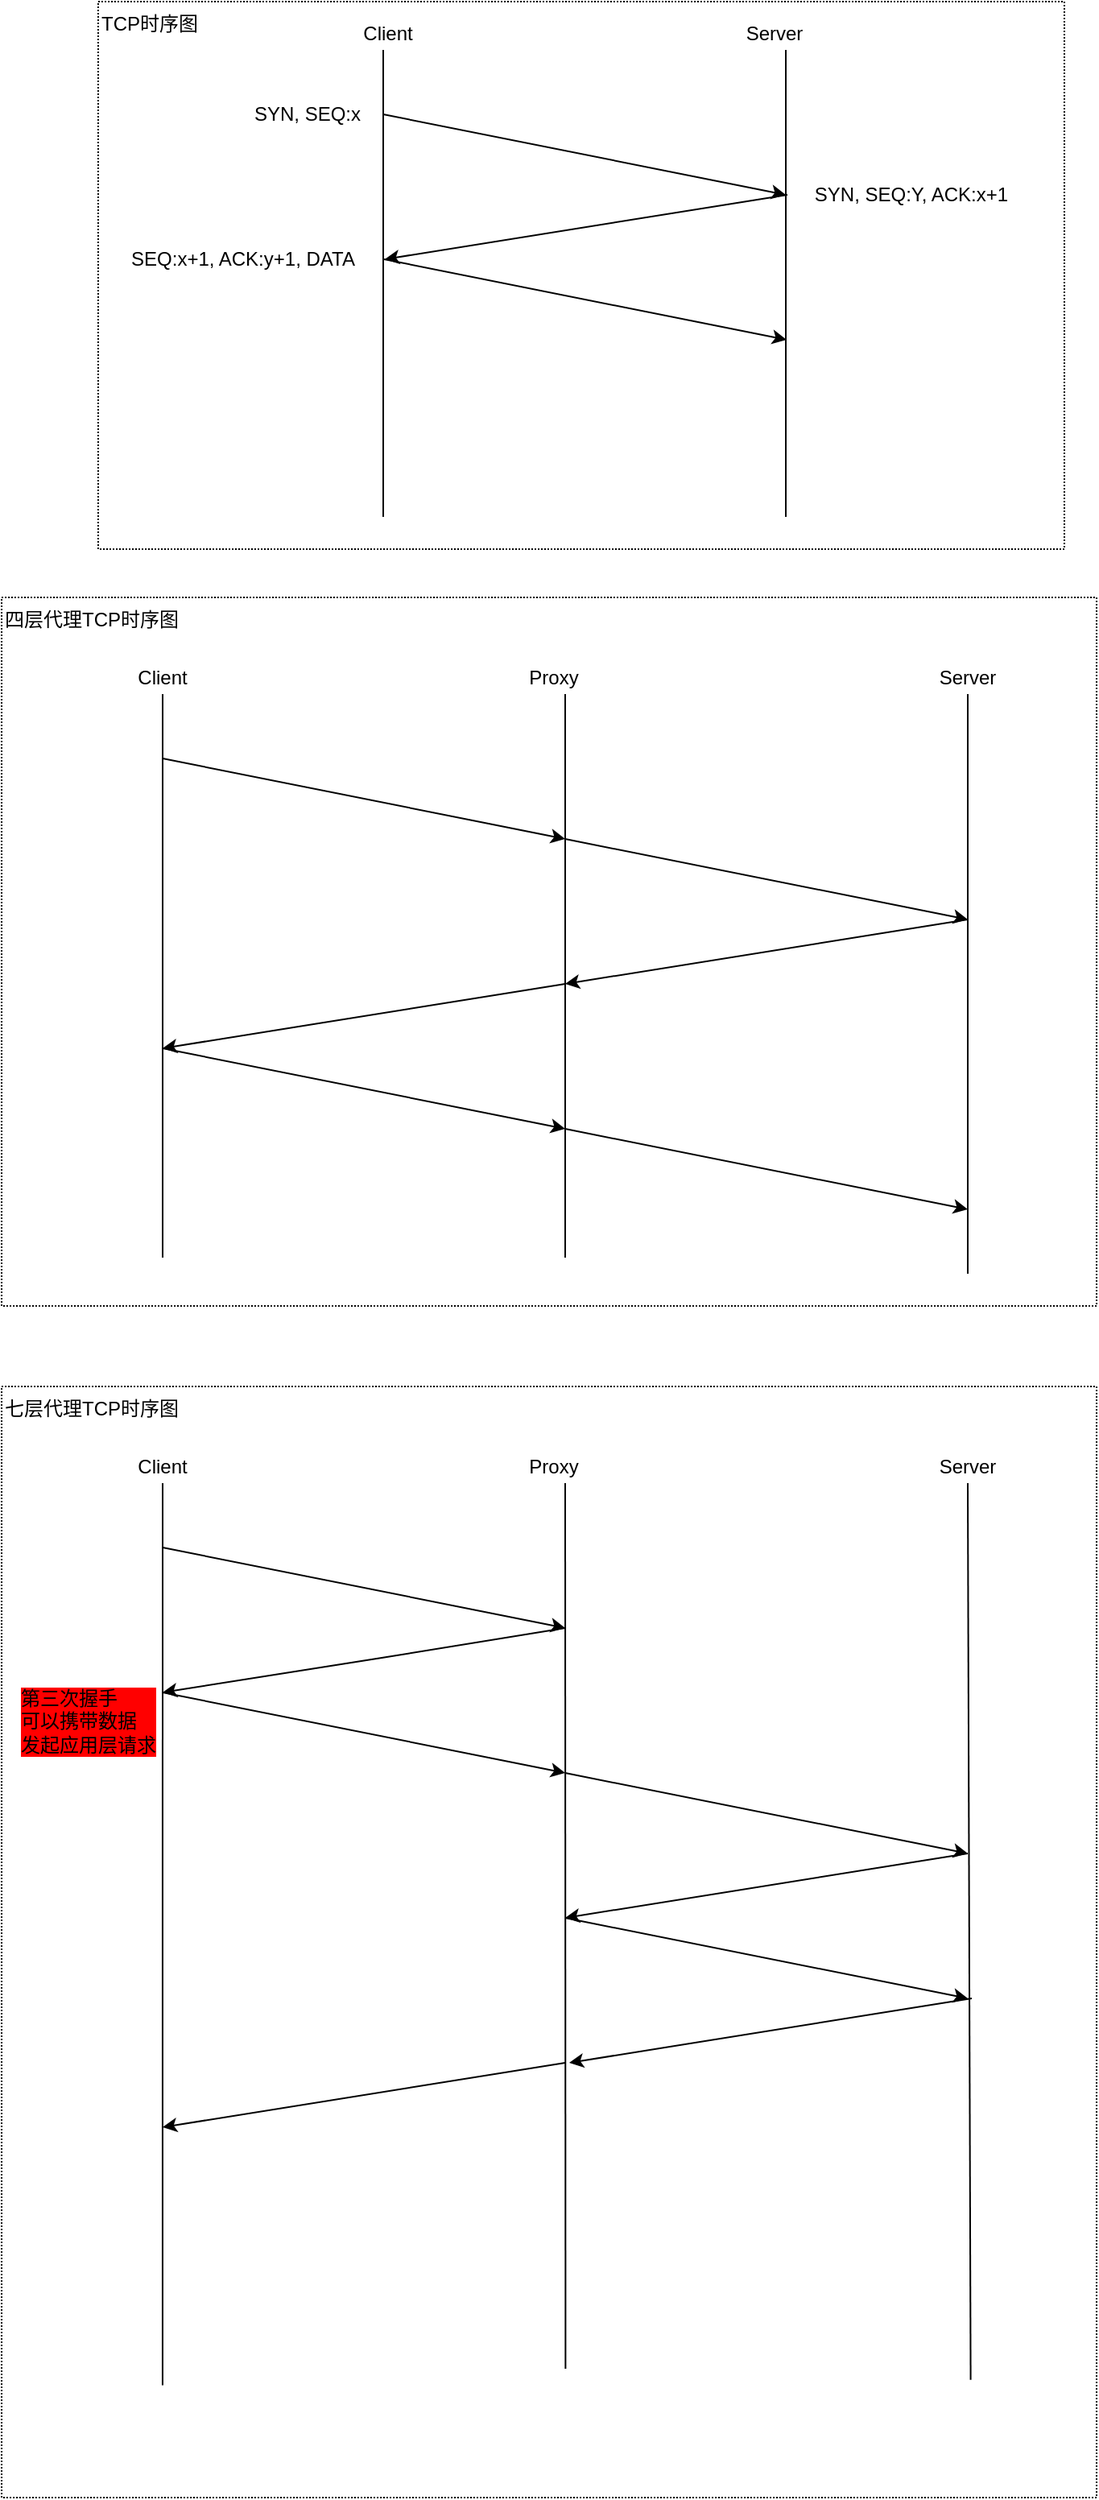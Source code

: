 <mxfile version="10.8.0" type="device"><diagram id="ah9YW1JxToNhf0unQzkE" name="第 1 页"><mxGraphModel dx="871" dy="529" grid="1" gridSize="10" guides="1" tooltips="1" connect="1" arrows="1" fold="1" page="1" pageScale="1" pageWidth="827" pageHeight="1169" math="0" shadow="0"><root><mxCell id="0"/><mxCell id="1" parent="0"/><mxCell id="tqT_5C5pf0CV3bsFJiS9-25" value="&lt;span&gt;TCP时序图&lt;/span&gt;" style="text;html=1;strokeColor=#000000;fillColor=none;align=left;verticalAlign=top;whiteSpace=wrap;rounded=0;dashed=1;dashPattern=1 1;" vertex="1" parent="1"><mxGeometry x="110" y="30" width="600" height="340" as="geometry"/></mxCell><mxCell id="tqT_5C5pf0CV3bsFJiS9-26" value="&lt;div style=&quot;text-align: left&quot;&gt;七层代理TCP时序图&lt;/div&gt;" style="text;html=1;strokeColor=#000000;fillColor=none;align=left;verticalAlign=top;whiteSpace=wrap;rounded=0;dashed=1;dashPattern=1 1;" vertex="1" parent="1"><mxGeometry x="50" y="890" width="680" height="690" as="geometry"/></mxCell><mxCell id="tqT_5C5pf0CV3bsFJiS9-18" value="&lt;div style=&quot;text-align: left&quot;&gt;四层代理TCP时序图&lt;/div&gt;" style="text;html=1;strokeColor=#000000;fillColor=none;align=left;verticalAlign=top;whiteSpace=wrap;rounded=0;dashed=1;dashPattern=1 1;" vertex="1" parent="1"><mxGeometry x="50" y="400" width="680" height="440" as="geometry"/></mxCell><mxCell id="tqT_5C5pf0CV3bsFJiS9-1" value="" style="endArrow=none;html=1;" edge="1" parent="1"><mxGeometry width="50" height="50" relative="1" as="geometry"><mxPoint x="287" y="350" as="sourcePoint"/><mxPoint x="287" y="60" as="targetPoint"/></mxGeometry></mxCell><mxCell id="tqT_5C5pf0CV3bsFJiS9-2" value="" style="endArrow=none;html=1;" edge="1" parent="1"><mxGeometry width="50" height="50" relative="1" as="geometry"><mxPoint x="537" y="350" as="sourcePoint"/><mxPoint x="537" y="60" as="targetPoint"/></mxGeometry></mxCell><mxCell id="tqT_5C5pf0CV3bsFJiS9-3" value="" style="endArrow=classic;html=1;" edge="1" parent="1"><mxGeometry width="50" height="50" relative="1" as="geometry"><mxPoint x="287" y="100" as="sourcePoint"/><mxPoint x="537" y="150" as="targetPoint"/></mxGeometry></mxCell><mxCell id="tqT_5C5pf0CV3bsFJiS9-4" value="" style="endArrow=classic;html=1;" edge="1" parent="1"><mxGeometry width="50" height="50" relative="1" as="geometry"><mxPoint x="538" y="150" as="sourcePoint"/><mxPoint x="288" y="190" as="targetPoint"/></mxGeometry></mxCell><mxCell id="tqT_5C5pf0CV3bsFJiS9-5" value="" style="endArrow=classic;html=1;" edge="1" parent="1"><mxGeometry width="50" height="50" relative="1" as="geometry"><mxPoint x="287.5" y="190" as="sourcePoint"/><mxPoint x="537.5" y="240" as="targetPoint"/></mxGeometry></mxCell><mxCell id="tqT_5C5pf0CV3bsFJiS9-7" value="" style="endArrow=none;html=1;" edge="1" parent="1"><mxGeometry width="50" height="50" relative="1" as="geometry"><mxPoint x="150" y="810" as="sourcePoint"/><mxPoint x="150" y="460" as="targetPoint"/></mxGeometry></mxCell><mxCell id="tqT_5C5pf0CV3bsFJiS9-8" value="" style="endArrow=none;html=1;" edge="1" parent="1"><mxGeometry width="50" height="50" relative="1" as="geometry"><mxPoint x="400" y="810" as="sourcePoint"/><mxPoint x="400" y="460" as="targetPoint"/></mxGeometry></mxCell><mxCell id="tqT_5C5pf0CV3bsFJiS9-9" value="" style="endArrow=classic;html=1;" edge="1" parent="1"><mxGeometry width="50" height="50" relative="1" as="geometry"><mxPoint x="150" y="500" as="sourcePoint"/><mxPoint x="400" y="550" as="targetPoint"/></mxGeometry></mxCell><mxCell id="tqT_5C5pf0CV3bsFJiS9-10" value="" style="endArrow=classic;html=1;" edge="1" parent="1"><mxGeometry width="50" height="50" relative="1" as="geometry"><mxPoint x="400" y="640" as="sourcePoint"/><mxPoint x="150" y="680" as="targetPoint"/></mxGeometry></mxCell><mxCell id="tqT_5C5pf0CV3bsFJiS9-11" value="" style="endArrow=classic;html=1;" edge="1" parent="1"><mxGeometry width="50" height="50" relative="1" as="geometry"><mxPoint x="150" y="680" as="sourcePoint"/><mxPoint x="400" y="730" as="targetPoint"/></mxGeometry></mxCell><mxCell id="tqT_5C5pf0CV3bsFJiS9-14" value="" style="endArrow=classic;html=1;" edge="1" parent="1"><mxGeometry width="50" height="50" relative="1" as="geometry"><mxPoint x="400" y="550" as="sourcePoint"/><mxPoint x="650" y="600" as="targetPoint"/></mxGeometry></mxCell><mxCell id="tqT_5C5pf0CV3bsFJiS9-15" value="" style="endArrow=classic;html=1;" edge="1" parent="1"><mxGeometry width="50" height="50" relative="1" as="geometry"><mxPoint x="650" y="600" as="sourcePoint"/><mxPoint x="400" y="640" as="targetPoint"/></mxGeometry></mxCell><mxCell id="tqT_5C5pf0CV3bsFJiS9-16" value="" style="endArrow=classic;html=1;" edge="1" parent="1"><mxGeometry width="50" height="50" relative="1" as="geometry"><mxPoint x="400" y="730" as="sourcePoint"/><mxPoint x="650" y="780" as="targetPoint"/></mxGeometry></mxCell><mxCell id="tqT_5C5pf0CV3bsFJiS9-17" value="" style="endArrow=none;html=1;" edge="1" parent="1"><mxGeometry width="50" height="50" relative="1" as="geometry"><mxPoint x="650" y="820" as="sourcePoint"/><mxPoint x="650" y="460" as="targetPoint"/></mxGeometry></mxCell><mxCell id="tqT_5C5pf0CV3bsFJiS9-19" value="Client" style="text;html=1;strokeColor=none;fillColor=none;align=center;verticalAlign=middle;whiteSpace=wrap;rounded=0;" vertex="1" parent="1"><mxGeometry x="130" y="440" width="40" height="20" as="geometry"/></mxCell><mxCell id="tqT_5C5pf0CV3bsFJiS9-20" value="Proxy" style="text;html=1;strokeColor=none;fillColor=none;align=center;verticalAlign=middle;whiteSpace=wrap;rounded=0;" vertex="1" parent="1"><mxGeometry x="372.5" y="440" width="40" height="20" as="geometry"/></mxCell><mxCell id="tqT_5C5pf0CV3bsFJiS9-21" value="Server" style="text;html=1;strokeColor=none;fillColor=none;align=center;verticalAlign=middle;whiteSpace=wrap;rounded=0;" vertex="1" parent="1"><mxGeometry x="630" y="440" width="40" height="20" as="geometry"/></mxCell><mxCell id="tqT_5C5pf0CV3bsFJiS9-23" value="Client" style="text;html=1;strokeColor=none;fillColor=none;align=center;verticalAlign=middle;whiteSpace=wrap;rounded=0;dashed=1;dashPattern=1 1;" vertex="1" parent="1"><mxGeometry x="270" y="40" width="40" height="20" as="geometry"/></mxCell><mxCell id="tqT_5C5pf0CV3bsFJiS9-24" value="Server" style="text;html=1;strokeColor=none;fillColor=none;align=center;verticalAlign=middle;whiteSpace=wrap;rounded=0;dashed=1;dashPattern=1 1;" vertex="1" parent="1"><mxGeometry x="510" y="40" width="40" height="20" as="geometry"/></mxCell><mxCell id="tqT_5C5pf0CV3bsFJiS9-27" value="" style="endArrow=none;html=1;exitX=0.147;exitY=0.899;exitDx=0;exitDy=0;exitPerimeter=0;" edge="1" parent="1" source="tqT_5C5pf0CV3bsFJiS9-26"><mxGeometry width="50" height="50" relative="1" as="geometry"><mxPoint x="150" y="1300" as="sourcePoint"/><mxPoint x="150" y="950" as="targetPoint"/></mxGeometry></mxCell><mxCell id="tqT_5C5pf0CV3bsFJiS9-28" value="" style="endArrow=none;html=1;exitX=0.515;exitY=0.884;exitDx=0;exitDy=0;exitPerimeter=0;" edge="1" parent="1" source="tqT_5C5pf0CV3bsFJiS9-26"><mxGeometry width="50" height="50" relative="1" as="geometry"><mxPoint x="400" y="1300" as="sourcePoint"/><mxPoint x="400" y="950" as="targetPoint"/></mxGeometry></mxCell><mxCell id="tqT_5C5pf0CV3bsFJiS9-29" value="" style="endArrow=classic;html=1;" edge="1" parent="1"><mxGeometry width="50" height="50" relative="1" as="geometry"><mxPoint x="150" y="990" as="sourcePoint"/><mxPoint x="400" y="1040" as="targetPoint"/></mxGeometry></mxCell><mxCell id="tqT_5C5pf0CV3bsFJiS9-30" value="" style="endArrow=classic;html=1;" edge="1" parent="1"><mxGeometry width="50" height="50" relative="1" as="geometry"><mxPoint x="400" y="1040" as="sourcePoint"/><mxPoint x="150" y="1080" as="targetPoint"/><Array as="points"><mxPoint x="277" y="1060"/></Array></mxGeometry></mxCell><mxCell id="tqT_5C5pf0CV3bsFJiS9-31" value="" style="endArrow=classic;html=1;" edge="1" parent="1"><mxGeometry width="50" height="50" relative="1" as="geometry"><mxPoint x="150" y="1080" as="sourcePoint"/><mxPoint x="400" y="1130" as="targetPoint"/></mxGeometry></mxCell><mxCell id="tqT_5C5pf0CV3bsFJiS9-32" value="" style="endArrow=classic;html=1;" edge="1" parent="1"><mxGeometry width="50" height="50" relative="1" as="geometry"><mxPoint x="400" y="1130" as="sourcePoint"/><mxPoint x="650" y="1180" as="targetPoint"/></mxGeometry></mxCell><mxCell id="tqT_5C5pf0CV3bsFJiS9-33" value="" style="endArrow=classic;html=1;" edge="1" parent="1"><mxGeometry width="50" height="50" relative="1" as="geometry"><mxPoint x="650" y="1180" as="sourcePoint"/><mxPoint x="400" y="1220" as="targetPoint"/></mxGeometry></mxCell><mxCell id="tqT_5C5pf0CV3bsFJiS9-34" value="" style="endArrow=classic;html=1;" edge="1" parent="1"><mxGeometry width="50" height="50" relative="1" as="geometry"><mxPoint x="400" y="1220" as="sourcePoint"/><mxPoint x="650" y="1270" as="targetPoint"/></mxGeometry></mxCell><mxCell id="tqT_5C5pf0CV3bsFJiS9-35" value="" style="endArrow=none;html=1;exitX=0.885;exitY=0.894;exitDx=0;exitDy=0;exitPerimeter=0;" edge="1" parent="1" source="tqT_5C5pf0CV3bsFJiS9-26"><mxGeometry width="50" height="50" relative="1" as="geometry"><mxPoint x="650" y="1310" as="sourcePoint"/><mxPoint x="650" y="950" as="targetPoint"/></mxGeometry></mxCell><mxCell id="tqT_5C5pf0CV3bsFJiS9-36" value="Client" style="text;html=1;strokeColor=none;fillColor=none;align=center;verticalAlign=middle;whiteSpace=wrap;rounded=0;" vertex="1" parent="1"><mxGeometry x="130" y="930" width="40" height="20" as="geometry"/></mxCell><mxCell id="tqT_5C5pf0CV3bsFJiS9-37" value="Proxy" style="text;html=1;strokeColor=none;fillColor=none;align=center;verticalAlign=middle;whiteSpace=wrap;rounded=0;" vertex="1" parent="1"><mxGeometry x="372.5" y="930" width="40" height="20" as="geometry"/></mxCell><mxCell id="tqT_5C5pf0CV3bsFJiS9-38" value="Server" style="text;html=1;strokeColor=none;fillColor=none;align=center;verticalAlign=middle;whiteSpace=wrap;rounded=0;" vertex="1" parent="1"><mxGeometry x="630" y="930" width="40" height="20" as="geometry"/></mxCell><mxCell id="tqT_5C5pf0CV3bsFJiS9-40" value="第三次握手&lt;br&gt;可以携带数据&lt;br&gt;发起应用层请求&lt;br&gt;&lt;div style=&quot;text-align: left&quot;&gt;&lt;/div&gt;" style="text;html=1;strokeColor=none;fillColor=none;align=left;verticalAlign=top;whiteSpace=wrap;rounded=0;dashed=1;dashPattern=1 1;labelBackgroundColor=#FF0000;" vertex="1" parent="1"><mxGeometry x="60" y="1070" width="90" height="50" as="geometry"/></mxCell><mxCell id="tqT_5C5pf0CV3bsFJiS9-42" value="" style="endArrow=classic;html=1;" edge="1" parent="1"><mxGeometry width="50" height="50" relative="1" as="geometry"><mxPoint x="652.5" y="1270" as="sourcePoint"/><mxPoint x="402.5" y="1310" as="targetPoint"/></mxGeometry></mxCell><mxCell id="tqT_5C5pf0CV3bsFJiS9-43" value="" style="endArrow=classic;html=1;" edge="1" parent="1"><mxGeometry width="50" height="50" relative="1" as="geometry"><mxPoint x="400" y="1310" as="sourcePoint"/><mxPoint x="150" y="1350" as="targetPoint"/></mxGeometry></mxCell><mxCell id="tqT_5C5pf0CV3bsFJiS9-44" value="SYN, SEQ:x" style="text;html=1;strokeColor=none;fillColor=none;align=center;verticalAlign=middle;whiteSpace=wrap;rounded=0;dashed=1;dashPattern=1 1;labelBackgroundColor=none;" vertex="1" parent="1"><mxGeometry x="200" y="90" width="80" height="20" as="geometry"/></mxCell><mxCell id="tqT_5C5pf0CV3bsFJiS9-46" value="SYN, SEQ:Y, ACK:x+1" style="text;html=1;strokeColor=none;fillColor=none;align=center;verticalAlign=middle;whiteSpace=wrap;rounded=0;dashed=1;dashPattern=1 1;labelBackgroundColor=none;" vertex="1" parent="1"><mxGeometry x="540" y="140" width="150" height="20" as="geometry"/></mxCell><mxCell id="tqT_5C5pf0CV3bsFJiS9-48" value="SEQ:x+1, ACK:y+1, DATA" style="text;html=1;strokeColor=none;fillColor=none;align=center;verticalAlign=middle;whiteSpace=wrap;rounded=0;dashed=1;dashPattern=1 1;labelBackgroundColor=none;" vertex="1" parent="1"><mxGeometry x="120" y="180" width="160" height="20" as="geometry"/></mxCell></root></mxGraphModel></diagram></mxfile>
